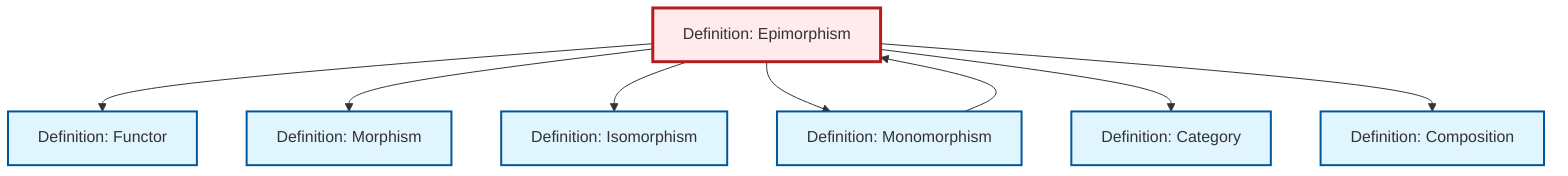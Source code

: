 graph TD
    classDef definition fill:#e1f5fe,stroke:#01579b,stroke-width:2px
    classDef theorem fill:#f3e5f5,stroke:#4a148c,stroke-width:2px
    classDef axiom fill:#fff3e0,stroke:#e65100,stroke-width:2px
    classDef example fill:#e8f5e9,stroke:#1b5e20,stroke-width:2px
    classDef current fill:#ffebee,stroke:#b71c1c,stroke-width:3px
    def-isomorphism["Definition: Isomorphism"]:::definition
    def-functor["Definition: Functor"]:::definition
    def-category["Definition: Category"]:::definition
    def-morphism["Definition: Morphism"]:::definition
    def-composition["Definition: Composition"]:::definition
    def-epimorphism["Definition: Epimorphism"]:::definition
    def-monomorphism["Definition: Monomorphism"]:::definition
    def-epimorphism --> def-functor
    def-epimorphism --> def-morphism
    def-epimorphism --> def-isomorphism
    def-epimorphism --> def-monomorphism
    def-epimorphism --> def-category
    def-monomorphism --> def-epimorphism
    def-epimorphism --> def-composition
    class def-epimorphism current